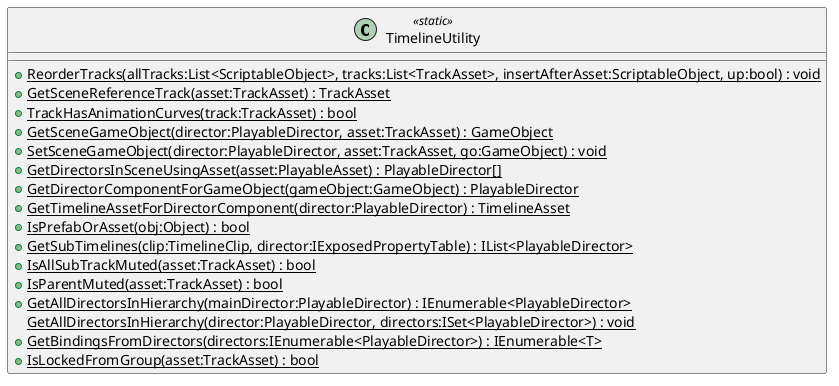 @startuml
class TimelineUtility <<static>> {
    + {static} ReorderTracks(allTracks:List<ScriptableObject>, tracks:List<TrackAsset>, insertAfterAsset:ScriptableObject, up:bool) : void
    + {static} GetSceneReferenceTrack(asset:TrackAsset) : TrackAsset
    + {static} TrackHasAnimationCurves(track:TrackAsset) : bool
    + {static} GetSceneGameObject(director:PlayableDirector, asset:TrackAsset) : GameObject
    + {static} SetSceneGameObject(director:PlayableDirector, asset:TrackAsset, go:GameObject) : void
    + {static} GetDirectorsInSceneUsingAsset(asset:PlayableAsset) : PlayableDirector[]
    + {static} GetDirectorComponentForGameObject(gameObject:GameObject) : PlayableDirector
    + {static} GetTimelineAssetForDirectorComponent(director:PlayableDirector) : TimelineAsset
    + {static} IsPrefabOrAsset(obj:Object) : bool
    + {static} GetSubTimelines(clip:TimelineClip, director:IExposedPropertyTable) : IList<PlayableDirector>
    + {static} IsAllSubTrackMuted(asset:TrackAsset) : bool
    + {static} IsParentMuted(asset:TrackAsset) : bool
    + {static} GetAllDirectorsInHierarchy(mainDirector:PlayableDirector) : IEnumerable<PlayableDirector>
    {static} GetAllDirectorsInHierarchy(director:PlayableDirector, directors:ISet<PlayableDirector>) : void
    + {static} GetBindingsFromDirectors(directors:IEnumerable<PlayableDirector>) : IEnumerable<T>
    + {static} IsLockedFromGroup(asset:TrackAsset) : bool
}
@enduml
